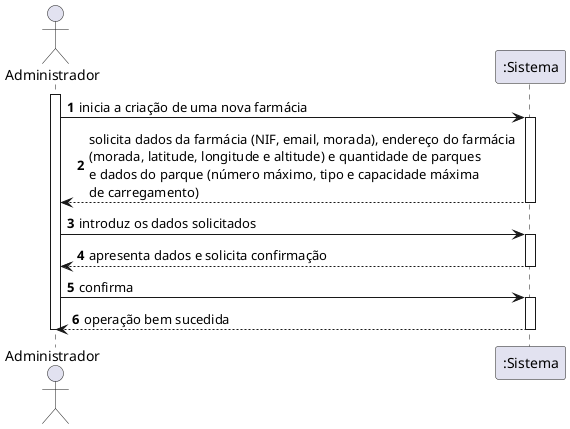 @startuml
autonumber
actor "Administrador" as ADM

activate ADM
ADM -> ":Sistema" : inicia a criação de uma nova farmácia
activate ":Sistema"
":Sistema" --> ADM : solicita dados da farmácia (NIF, email, morada), endereço do farmácia \n(morada, latitude, longitude e altitude) e quantidade de parques \ne dados do parque (número máximo, tipo e capacidade máxima \nde carregamento)
deactivate ":Sistema"

ADM -> ":Sistema" : introduz os dados solicitados
activate ":Sistema"
":Sistema" --> ADM : apresenta dados e solicita confirmação
deactivate ":Sistema"

ADM -> ":Sistema" : confirma
activate ":Sistema"
":Sistema" --> ADM : operação bem sucedida
deactivate ":Sistema"

deactivate ADM
@enduml